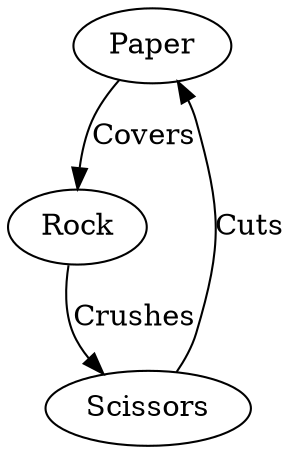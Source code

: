 digraph
{
    "Paper" -> "Rock" [label = "Covers"];
    "Rock" -> "Scissors" [label = "Crushes"];
    "Scissors" -> "Paper" [label = "Cuts"];
}
